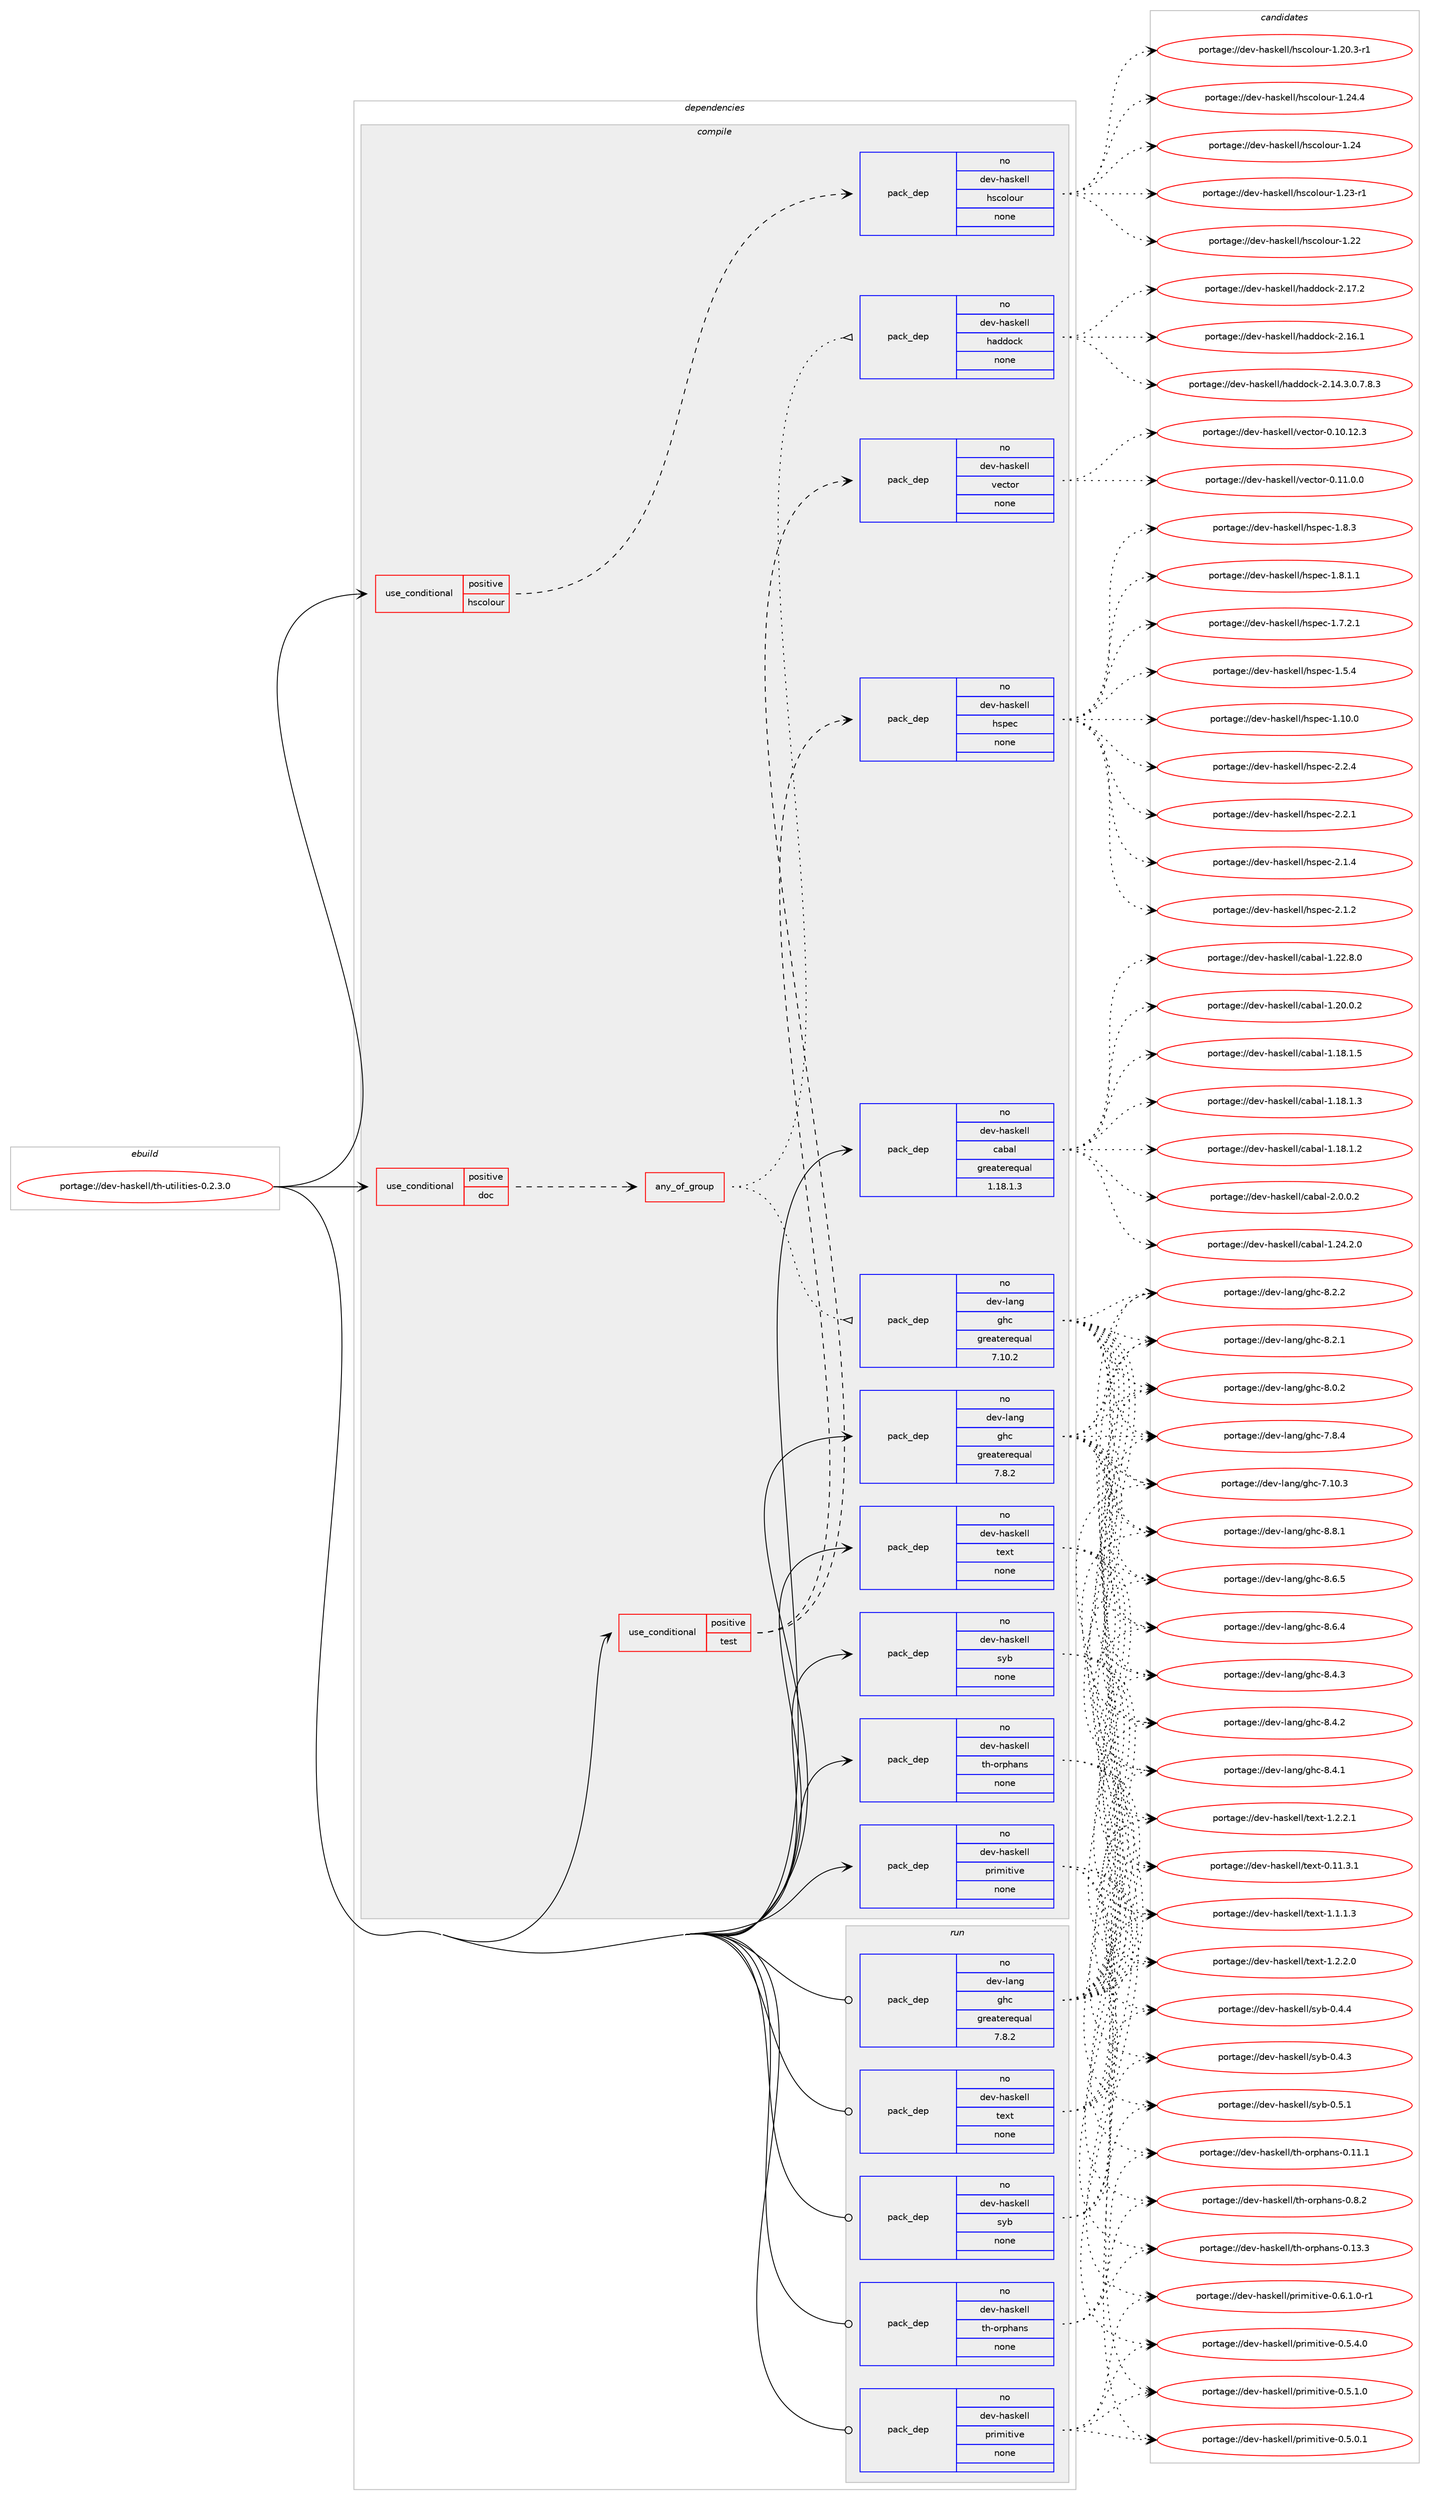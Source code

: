 digraph prolog {

# *************
# Graph options
# *************

newrank=true;
concentrate=true;
compound=true;
graph [rankdir=LR,fontname=Helvetica,fontsize=10,ranksep=1.5];#, ranksep=2.5, nodesep=0.2];
edge  [arrowhead=vee];
node  [fontname=Helvetica,fontsize=10];

# **********
# The ebuild
# **********

subgraph cluster_leftcol {
color=gray;
label=<<i>ebuild</i>>;
id [label="portage://dev-haskell/th-utilities-0.2.3.0", color=red, width=4, href="../dev-haskell/th-utilities-0.2.3.0.svg"];
}

# ****************
# The dependencies
# ****************

subgraph cluster_midcol {
color=gray;
label=<<i>dependencies</i>>;
subgraph cluster_compile {
fillcolor="#eeeeee";
style=filled;
label=<<i>compile</i>>;
subgraph cond131303 {
dependency541449 [label=<<TABLE BORDER="0" CELLBORDER="1" CELLSPACING="0" CELLPADDING="4"><TR><TD ROWSPAN="3" CELLPADDING="10">use_conditional</TD></TR><TR><TD>positive</TD></TR><TR><TD>doc</TD></TR></TABLE>>, shape=none, color=red];
subgraph any5597 {
dependency541450 [label=<<TABLE BORDER="0" CELLBORDER="1" CELLSPACING="0" CELLPADDING="4"><TR><TD CELLPADDING="10">any_of_group</TD></TR></TABLE>>, shape=none, color=red];subgraph pack404312 {
dependency541451 [label=<<TABLE BORDER="0" CELLBORDER="1" CELLSPACING="0" CELLPADDING="4" WIDTH="220"><TR><TD ROWSPAN="6" CELLPADDING="30">pack_dep</TD></TR><TR><TD WIDTH="110">no</TD></TR><TR><TD>dev-haskell</TD></TR><TR><TD>haddock</TD></TR><TR><TD>none</TD></TR><TR><TD></TD></TR></TABLE>>, shape=none, color=blue];
}
dependency541450:e -> dependency541451:w [weight=20,style="dotted",arrowhead="oinv"];
subgraph pack404313 {
dependency541452 [label=<<TABLE BORDER="0" CELLBORDER="1" CELLSPACING="0" CELLPADDING="4" WIDTH="220"><TR><TD ROWSPAN="6" CELLPADDING="30">pack_dep</TD></TR><TR><TD WIDTH="110">no</TD></TR><TR><TD>dev-lang</TD></TR><TR><TD>ghc</TD></TR><TR><TD>greaterequal</TD></TR><TR><TD>7.10.2</TD></TR></TABLE>>, shape=none, color=blue];
}
dependency541450:e -> dependency541452:w [weight=20,style="dotted",arrowhead="oinv"];
}
dependency541449:e -> dependency541450:w [weight=20,style="dashed",arrowhead="vee"];
}
id:e -> dependency541449:w [weight=20,style="solid",arrowhead="vee"];
subgraph cond131304 {
dependency541453 [label=<<TABLE BORDER="0" CELLBORDER="1" CELLSPACING="0" CELLPADDING="4"><TR><TD ROWSPAN="3" CELLPADDING="10">use_conditional</TD></TR><TR><TD>positive</TD></TR><TR><TD>hscolour</TD></TR></TABLE>>, shape=none, color=red];
subgraph pack404314 {
dependency541454 [label=<<TABLE BORDER="0" CELLBORDER="1" CELLSPACING="0" CELLPADDING="4" WIDTH="220"><TR><TD ROWSPAN="6" CELLPADDING="30">pack_dep</TD></TR><TR><TD WIDTH="110">no</TD></TR><TR><TD>dev-haskell</TD></TR><TR><TD>hscolour</TD></TR><TR><TD>none</TD></TR><TR><TD></TD></TR></TABLE>>, shape=none, color=blue];
}
dependency541453:e -> dependency541454:w [weight=20,style="dashed",arrowhead="vee"];
}
id:e -> dependency541453:w [weight=20,style="solid",arrowhead="vee"];
subgraph cond131305 {
dependency541455 [label=<<TABLE BORDER="0" CELLBORDER="1" CELLSPACING="0" CELLPADDING="4"><TR><TD ROWSPAN="3" CELLPADDING="10">use_conditional</TD></TR><TR><TD>positive</TD></TR><TR><TD>test</TD></TR></TABLE>>, shape=none, color=red];
subgraph pack404315 {
dependency541456 [label=<<TABLE BORDER="0" CELLBORDER="1" CELLSPACING="0" CELLPADDING="4" WIDTH="220"><TR><TD ROWSPAN="6" CELLPADDING="30">pack_dep</TD></TR><TR><TD WIDTH="110">no</TD></TR><TR><TD>dev-haskell</TD></TR><TR><TD>hspec</TD></TR><TR><TD>none</TD></TR><TR><TD></TD></TR></TABLE>>, shape=none, color=blue];
}
dependency541455:e -> dependency541456:w [weight=20,style="dashed",arrowhead="vee"];
subgraph pack404316 {
dependency541457 [label=<<TABLE BORDER="0" CELLBORDER="1" CELLSPACING="0" CELLPADDING="4" WIDTH="220"><TR><TD ROWSPAN="6" CELLPADDING="30">pack_dep</TD></TR><TR><TD WIDTH="110">no</TD></TR><TR><TD>dev-haskell</TD></TR><TR><TD>vector</TD></TR><TR><TD>none</TD></TR><TR><TD></TD></TR></TABLE>>, shape=none, color=blue];
}
dependency541455:e -> dependency541457:w [weight=20,style="dashed",arrowhead="vee"];
}
id:e -> dependency541455:w [weight=20,style="solid",arrowhead="vee"];
subgraph pack404317 {
dependency541458 [label=<<TABLE BORDER="0" CELLBORDER="1" CELLSPACING="0" CELLPADDING="4" WIDTH="220"><TR><TD ROWSPAN="6" CELLPADDING="30">pack_dep</TD></TR><TR><TD WIDTH="110">no</TD></TR><TR><TD>dev-haskell</TD></TR><TR><TD>cabal</TD></TR><TR><TD>greaterequal</TD></TR><TR><TD>1.18.1.3</TD></TR></TABLE>>, shape=none, color=blue];
}
id:e -> dependency541458:w [weight=20,style="solid",arrowhead="vee"];
subgraph pack404318 {
dependency541459 [label=<<TABLE BORDER="0" CELLBORDER="1" CELLSPACING="0" CELLPADDING="4" WIDTH="220"><TR><TD ROWSPAN="6" CELLPADDING="30">pack_dep</TD></TR><TR><TD WIDTH="110">no</TD></TR><TR><TD>dev-haskell</TD></TR><TR><TD>primitive</TD></TR><TR><TD>none</TD></TR><TR><TD></TD></TR></TABLE>>, shape=none, color=blue];
}
id:e -> dependency541459:w [weight=20,style="solid",arrowhead="vee"];
subgraph pack404319 {
dependency541460 [label=<<TABLE BORDER="0" CELLBORDER="1" CELLSPACING="0" CELLPADDING="4" WIDTH="220"><TR><TD ROWSPAN="6" CELLPADDING="30">pack_dep</TD></TR><TR><TD WIDTH="110">no</TD></TR><TR><TD>dev-haskell</TD></TR><TR><TD>syb</TD></TR><TR><TD>none</TD></TR><TR><TD></TD></TR></TABLE>>, shape=none, color=blue];
}
id:e -> dependency541460:w [weight=20,style="solid",arrowhead="vee"];
subgraph pack404320 {
dependency541461 [label=<<TABLE BORDER="0" CELLBORDER="1" CELLSPACING="0" CELLPADDING="4" WIDTH="220"><TR><TD ROWSPAN="6" CELLPADDING="30">pack_dep</TD></TR><TR><TD WIDTH="110">no</TD></TR><TR><TD>dev-haskell</TD></TR><TR><TD>text</TD></TR><TR><TD>none</TD></TR><TR><TD></TD></TR></TABLE>>, shape=none, color=blue];
}
id:e -> dependency541461:w [weight=20,style="solid",arrowhead="vee"];
subgraph pack404321 {
dependency541462 [label=<<TABLE BORDER="0" CELLBORDER="1" CELLSPACING="0" CELLPADDING="4" WIDTH="220"><TR><TD ROWSPAN="6" CELLPADDING="30">pack_dep</TD></TR><TR><TD WIDTH="110">no</TD></TR><TR><TD>dev-haskell</TD></TR><TR><TD>th-orphans</TD></TR><TR><TD>none</TD></TR><TR><TD></TD></TR></TABLE>>, shape=none, color=blue];
}
id:e -> dependency541462:w [weight=20,style="solid",arrowhead="vee"];
subgraph pack404322 {
dependency541463 [label=<<TABLE BORDER="0" CELLBORDER="1" CELLSPACING="0" CELLPADDING="4" WIDTH="220"><TR><TD ROWSPAN="6" CELLPADDING="30">pack_dep</TD></TR><TR><TD WIDTH="110">no</TD></TR><TR><TD>dev-lang</TD></TR><TR><TD>ghc</TD></TR><TR><TD>greaterequal</TD></TR><TR><TD>7.8.2</TD></TR></TABLE>>, shape=none, color=blue];
}
id:e -> dependency541463:w [weight=20,style="solid",arrowhead="vee"];
}
subgraph cluster_compileandrun {
fillcolor="#eeeeee";
style=filled;
label=<<i>compile and run</i>>;
}
subgraph cluster_run {
fillcolor="#eeeeee";
style=filled;
label=<<i>run</i>>;
subgraph pack404323 {
dependency541464 [label=<<TABLE BORDER="0" CELLBORDER="1" CELLSPACING="0" CELLPADDING="4" WIDTH="220"><TR><TD ROWSPAN="6" CELLPADDING="30">pack_dep</TD></TR><TR><TD WIDTH="110">no</TD></TR><TR><TD>dev-haskell</TD></TR><TR><TD>primitive</TD></TR><TR><TD>none</TD></TR><TR><TD></TD></TR></TABLE>>, shape=none, color=blue];
}
id:e -> dependency541464:w [weight=20,style="solid",arrowhead="odot"];
subgraph pack404324 {
dependency541465 [label=<<TABLE BORDER="0" CELLBORDER="1" CELLSPACING="0" CELLPADDING="4" WIDTH="220"><TR><TD ROWSPAN="6" CELLPADDING="30">pack_dep</TD></TR><TR><TD WIDTH="110">no</TD></TR><TR><TD>dev-haskell</TD></TR><TR><TD>syb</TD></TR><TR><TD>none</TD></TR><TR><TD></TD></TR></TABLE>>, shape=none, color=blue];
}
id:e -> dependency541465:w [weight=20,style="solid",arrowhead="odot"];
subgraph pack404325 {
dependency541466 [label=<<TABLE BORDER="0" CELLBORDER="1" CELLSPACING="0" CELLPADDING="4" WIDTH="220"><TR><TD ROWSPAN="6" CELLPADDING="30">pack_dep</TD></TR><TR><TD WIDTH="110">no</TD></TR><TR><TD>dev-haskell</TD></TR><TR><TD>text</TD></TR><TR><TD>none</TD></TR><TR><TD></TD></TR></TABLE>>, shape=none, color=blue];
}
id:e -> dependency541466:w [weight=20,style="solid",arrowhead="odot"];
subgraph pack404326 {
dependency541467 [label=<<TABLE BORDER="0" CELLBORDER="1" CELLSPACING="0" CELLPADDING="4" WIDTH="220"><TR><TD ROWSPAN="6" CELLPADDING="30">pack_dep</TD></TR><TR><TD WIDTH="110">no</TD></TR><TR><TD>dev-haskell</TD></TR><TR><TD>th-orphans</TD></TR><TR><TD>none</TD></TR><TR><TD></TD></TR></TABLE>>, shape=none, color=blue];
}
id:e -> dependency541467:w [weight=20,style="solid",arrowhead="odot"];
subgraph pack404327 {
dependency541468 [label=<<TABLE BORDER="0" CELLBORDER="1" CELLSPACING="0" CELLPADDING="4" WIDTH="220"><TR><TD ROWSPAN="6" CELLPADDING="30">pack_dep</TD></TR><TR><TD WIDTH="110">no</TD></TR><TR><TD>dev-lang</TD></TR><TR><TD>ghc</TD></TR><TR><TD>greaterequal</TD></TR><TR><TD>7.8.2</TD></TR></TABLE>>, shape=none, color=blue];
}
id:e -> dependency541468:w [weight=20,style="solid",arrowhead="odot"];
}
}

# **************
# The candidates
# **************

subgraph cluster_choices {
rank=same;
color=gray;
label=<<i>candidates</i>>;

subgraph choice404312 {
color=black;
nodesep=1;
choice100101118451049711510710110810847104971001001119910745504649554650 [label="portage://dev-haskell/haddock-2.17.2", color=red, width=4,href="../dev-haskell/haddock-2.17.2.svg"];
choice100101118451049711510710110810847104971001001119910745504649544649 [label="portage://dev-haskell/haddock-2.16.1", color=red, width=4,href="../dev-haskell/haddock-2.16.1.svg"];
choice1001011184510497115107101108108471049710010011199107455046495246514648465546564651 [label="portage://dev-haskell/haddock-2.14.3.0.7.8.3", color=red, width=4,href="../dev-haskell/haddock-2.14.3.0.7.8.3.svg"];
dependency541451:e -> choice100101118451049711510710110810847104971001001119910745504649554650:w [style=dotted,weight="100"];
dependency541451:e -> choice100101118451049711510710110810847104971001001119910745504649544649:w [style=dotted,weight="100"];
dependency541451:e -> choice1001011184510497115107101108108471049710010011199107455046495246514648465546564651:w [style=dotted,weight="100"];
}
subgraph choice404313 {
color=black;
nodesep=1;
choice10010111845108971101034710310499455646564649 [label="portage://dev-lang/ghc-8.8.1", color=red, width=4,href="../dev-lang/ghc-8.8.1.svg"];
choice10010111845108971101034710310499455646544653 [label="portage://dev-lang/ghc-8.6.5", color=red, width=4,href="../dev-lang/ghc-8.6.5.svg"];
choice10010111845108971101034710310499455646544652 [label="portage://dev-lang/ghc-8.6.4", color=red, width=4,href="../dev-lang/ghc-8.6.4.svg"];
choice10010111845108971101034710310499455646524651 [label="portage://dev-lang/ghc-8.4.3", color=red, width=4,href="../dev-lang/ghc-8.4.3.svg"];
choice10010111845108971101034710310499455646524650 [label="portage://dev-lang/ghc-8.4.2", color=red, width=4,href="../dev-lang/ghc-8.4.2.svg"];
choice10010111845108971101034710310499455646524649 [label="portage://dev-lang/ghc-8.4.1", color=red, width=4,href="../dev-lang/ghc-8.4.1.svg"];
choice10010111845108971101034710310499455646504650 [label="portage://dev-lang/ghc-8.2.2", color=red, width=4,href="../dev-lang/ghc-8.2.2.svg"];
choice10010111845108971101034710310499455646504649 [label="portage://dev-lang/ghc-8.2.1", color=red, width=4,href="../dev-lang/ghc-8.2.1.svg"];
choice10010111845108971101034710310499455646484650 [label="portage://dev-lang/ghc-8.0.2", color=red, width=4,href="../dev-lang/ghc-8.0.2.svg"];
choice10010111845108971101034710310499455546564652 [label="portage://dev-lang/ghc-7.8.4", color=red, width=4,href="../dev-lang/ghc-7.8.4.svg"];
choice1001011184510897110103471031049945554649484651 [label="portage://dev-lang/ghc-7.10.3", color=red, width=4,href="../dev-lang/ghc-7.10.3.svg"];
dependency541452:e -> choice10010111845108971101034710310499455646564649:w [style=dotted,weight="100"];
dependency541452:e -> choice10010111845108971101034710310499455646544653:w [style=dotted,weight="100"];
dependency541452:e -> choice10010111845108971101034710310499455646544652:w [style=dotted,weight="100"];
dependency541452:e -> choice10010111845108971101034710310499455646524651:w [style=dotted,weight="100"];
dependency541452:e -> choice10010111845108971101034710310499455646524650:w [style=dotted,weight="100"];
dependency541452:e -> choice10010111845108971101034710310499455646524649:w [style=dotted,weight="100"];
dependency541452:e -> choice10010111845108971101034710310499455646504650:w [style=dotted,weight="100"];
dependency541452:e -> choice10010111845108971101034710310499455646504649:w [style=dotted,weight="100"];
dependency541452:e -> choice10010111845108971101034710310499455646484650:w [style=dotted,weight="100"];
dependency541452:e -> choice10010111845108971101034710310499455546564652:w [style=dotted,weight="100"];
dependency541452:e -> choice1001011184510897110103471031049945554649484651:w [style=dotted,weight="100"];
}
subgraph choice404314 {
color=black;
nodesep=1;
choice1001011184510497115107101108108471041159911110811111711445494650524652 [label="portage://dev-haskell/hscolour-1.24.4", color=red, width=4,href="../dev-haskell/hscolour-1.24.4.svg"];
choice100101118451049711510710110810847104115991111081111171144549465052 [label="portage://dev-haskell/hscolour-1.24", color=red, width=4,href="../dev-haskell/hscolour-1.24.svg"];
choice1001011184510497115107101108108471041159911110811111711445494650514511449 [label="portage://dev-haskell/hscolour-1.23-r1", color=red, width=4,href="../dev-haskell/hscolour-1.23-r1.svg"];
choice100101118451049711510710110810847104115991111081111171144549465050 [label="portage://dev-haskell/hscolour-1.22", color=red, width=4,href="../dev-haskell/hscolour-1.22.svg"];
choice10010111845104971151071011081084710411599111108111117114454946504846514511449 [label="portage://dev-haskell/hscolour-1.20.3-r1", color=red, width=4,href="../dev-haskell/hscolour-1.20.3-r1.svg"];
dependency541454:e -> choice1001011184510497115107101108108471041159911110811111711445494650524652:w [style=dotted,weight="100"];
dependency541454:e -> choice100101118451049711510710110810847104115991111081111171144549465052:w [style=dotted,weight="100"];
dependency541454:e -> choice1001011184510497115107101108108471041159911110811111711445494650514511449:w [style=dotted,weight="100"];
dependency541454:e -> choice100101118451049711510710110810847104115991111081111171144549465050:w [style=dotted,weight="100"];
dependency541454:e -> choice10010111845104971151071011081084710411599111108111117114454946504846514511449:w [style=dotted,weight="100"];
}
subgraph choice404315 {
color=black;
nodesep=1;
choice10010111845104971151071011081084710411511210199455046504652 [label="portage://dev-haskell/hspec-2.2.4", color=red, width=4,href="../dev-haskell/hspec-2.2.4.svg"];
choice10010111845104971151071011081084710411511210199455046504649 [label="portage://dev-haskell/hspec-2.2.1", color=red, width=4,href="../dev-haskell/hspec-2.2.1.svg"];
choice10010111845104971151071011081084710411511210199455046494652 [label="portage://dev-haskell/hspec-2.1.4", color=red, width=4,href="../dev-haskell/hspec-2.1.4.svg"];
choice10010111845104971151071011081084710411511210199455046494650 [label="portage://dev-haskell/hspec-2.1.2", color=red, width=4,href="../dev-haskell/hspec-2.1.2.svg"];
choice10010111845104971151071011081084710411511210199454946564651 [label="portage://dev-haskell/hspec-1.8.3", color=red, width=4,href="../dev-haskell/hspec-1.8.3.svg"];
choice100101118451049711510710110810847104115112101994549465646494649 [label="portage://dev-haskell/hspec-1.8.1.1", color=red, width=4,href="../dev-haskell/hspec-1.8.1.1.svg"];
choice100101118451049711510710110810847104115112101994549465546504649 [label="portage://dev-haskell/hspec-1.7.2.1", color=red, width=4,href="../dev-haskell/hspec-1.7.2.1.svg"];
choice10010111845104971151071011081084710411511210199454946534652 [label="portage://dev-haskell/hspec-1.5.4", color=red, width=4,href="../dev-haskell/hspec-1.5.4.svg"];
choice1001011184510497115107101108108471041151121019945494649484648 [label="portage://dev-haskell/hspec-1.10.0", color=red, width=4,href="../dev-haskell/hspec-1.10.0.svg"];
dependency541456:e -> choice10010111845104971151071011081084710411511210199455046504652:w [style=dotted,weight="100"];
dependency541456:e -> choice10010111845104971151071011081084710411511210199455046504649:w [style=dotted,weight="100"];
dependency541456:e -> choice10010111845104971151071011081084710411511210199455046494652:w [style=dotted,weight="100"];
dependency541456:e -> choice10010111845104971151071011081084710411511210199455046494650:w [style=dotted,weight="100"];
dependency541456:e -> choice10010111845104971151071011081084710411511210199454946564651:w [style=dotted,weight="100"];
dependency541456:e -> choice100101118451049711510710110810847104115112101994549465646494649:w [style=dotted,weight="100"];
dependency541456:e -> choice100101118451049711510710110810847104115112101994549465546504649:w [style=dotted,weight="100"];
dependency541456:e -> choice10010111845104971151071011081084710411511210199454946534652:w [style=dotted,weight="100"];
dependency541456:e -> choice1001011184510497115107101108108471041151121019945494649484648:w [style=dotted,weight="100"];
}
subgraph choice404316 {
color=black;
nodesep=1;
choice10010111845104971151071011081084711810199116111114454846494946484648 [label="portage://dev-haskell/vector-0.11.0.0", color=red, width=4,href="../dev-haskell/vector-0.11.0.0.svg"];
choice1001011184510497115107101108108471181019911611111445484649484649504651 [label="portage://dev-haskell/vector-0.10.12.3", color=red, width=4,href="../dev-haskell/vector-0.10.12.3.svg"];
dependency541457:e -> choice10010111845104971151071011081084711810199116111114454846494946484648:w [style=dotted,weight="100"];
dependency541457:e -> choice1001011184510497115107101108108471181019911611111445484649484649504651:w [style=dotted,weight="100"];
}
subgraph choice404317 {
color=black;
nodesep=1;
choice100101118451049711510710110810847999798971084550464846484650 [label="portage://dev-haskell/cabal-2.0.0.2", color=red, width=4,href="../dev-haskell/cabal-2.0.0.2.svg"];
choice10010111845104971151071011081084799979897108454946505246504648 [label="portage://dev-haskell/cabal-1.24.2.0", color=red, width=4,href="../dev-haskell/cabal-1.24.2.0.svg"];
choice10010111845104971151071011081084799979897108454946505046564648 [label="portage://dev-haskell/cabal-1.22.8.0", color=red, width=4,href="../dev-haskell/cabal-1.22.8.0.svg"];
choice10010111845104971151071011081084799979897108454946504846484650 [label="portage://dev-haskell/cabal-1.20.0.2", color=red, width=4,href="../dev-haskell/cabal-1.20.0.2.svg"];
choice10010111845104971151071011081084799979897108454946495646494653 [label="portage://dev-haskell/cabal-1.18.1.5", color=red, width=4,href="../dev-haskell/cabal-1.18.1.5.svg"];
choice10010111845104971151071011081084799979897108454946495646494651 [label="portage://dev-haskell/cabal-1.18.1.3", color=red, width=4,href="../dev-haskell/cabal-1.18.1.3.svg"];
choice10010111845104971151071011081084799979897108454946495646494650 [label="portage://dev-haskell/cabal-1.18.1.2", color=red, width=4,href="../dev-haskell/cabal-1.18.1.2.svg"];
dependency541458:e -> choice100101118451049711510710110810847999798971084550464846484650:w [style=dotted,weight="100"];
dependency541458:e -> choice10010111845104971151071011081084799979897108454946505246504648:w [style=dotted,weight="100"];
dependency541458:e -> choice10010111845104971151071011081084799979897108454946505046564648:w [style=dotted,weight="100"];
dependency541458:e -> choice10010111845104971151071011081084799979897108454946504846484650:w [style=dotted,weight="100"];
dependency541458:e -> choice10010111845104971151071011081084799979897108454946495646494653:w [style=dotted,weight="100"];
dependency541458:e -> choice10010111845104971151071011081084799979897108454946495646494651:w [style=dotted,weight="100"];
dependency541458:e -> choice10010111845104971151071011081084799979897108454946495646494650:w [style=dotted,weight="100"];
}
subgraph choice404318 {
color=black;
nodesep=1;
choice10010111845104971151071011081084711211410510910511610511810145484654464946484511449 [label="portage://dev-haskell/primitive-0.6.1.0-r1", color=red, width=4,href="../dev-haskell/primitive-0.6.1.0-r1.svg"];
choice1001011184510497115107101108108471121141051091051161051181014548465346524648 [label="portage://dev-haskell/primitive-0.5.4.0", color=red, width=4,href="../dev-haskell/primitive-0.5.4.0.svg"];
choice1001011184510497115107101108108471121141051091051161051181014548465346494648 [label="portage://dev-haskell/primitive-0.5.1.0", color=red, width=4,href="../dev-haskell/primitive-0.5.1.0.svg"];
choice1001011184510497115107101108108471121141051091051161051181014548465346484649 [label="portage://dev-haskell/primitive-0.5.0.1", color=red, width=4,href="../dev-haskell/primitive-0.5.0.1.svg"];
dependency541459:e -> choice10010111845104971151071011081084711211410510910511610511810145484654464946484511449:w [style=dotted,weight="100"];
dependency541459:e -> choice1001011184510497115107101108108471121141051091051161051181014548465346524648:w [style=dotted,weight="100"];
dependency541459:e -> choice1001011184510497115107101108108471121141051091051161051181014548465346494648:w [style=dotted,weight="100"];
dependency541459:e -> choice1001011184510497115107101108108471121141051091051161051181014548465346484649:w [style=dotted,weight="100"];
}
subgraph choice404319 {
color=black;
nodesep=1;
choice10010111845104971151071011081084711512198454846534649 [label="portage://dev-haskell/syb-0.5.1", color=red, width=4,href="../dev-haskell/syb-0.5.1.svg"];
choice10010111845104971151071011081084711512198454846524652 [label="portage://dev-haskell/syb-0.4.4", color=red, width=4,href="../dev-haskell/syb-0.4.4.svg"];
choice10010111845104971151071011081084711512198454846524651 [label="portage://dev-haskell/syb-0.4.3", color=red, width=4,href="../dev-haskell/syb-0.4.3.svg"];
dependency541460:e -> choice10010111845104971151071011081084711512198454846534649:w [style=dotted,weight="100"];
dependency541460:e -> choice10010111845104971151071011081084711512198454846524652:w [style=dotted,weight="100"];
dependency541460:e -> choice10010111845104971151071011081084711512198454846524651:w [style=dotted,weight="100"];
}
subgraph choice404320 {
color=black;
nodesep=1;
choice1001011184510497115107101108108471161011201164549465046504649 [label="portage://dev-haskell/text-1.2.2.1", color=red, width=4,href="../dev-haskell/text-1.2.2.1.svg"];
choice1001011184510497115107101108108471161011201164549465046504648 [label="portage://dev-haskell/text-1.2.2.0", color=red, width=4,href="../dev-haskell/text-1.2.2.0.svg"];
choice1001011184510497115107101108108471161011201164549464946494651 [label="portage://dev-haskell/text-1.1.1.3", color=red, width=4,href="../dev-haskell/text-1.1.1.3.svg"];
choice100101118451049711510710110810847116101120116454846494946514649 [label="portage://dev-haskell/text-0.11.3.1", color=red, width=4,href="../dev-haskell/text-0.11.3.1.svg"];
dependency541461:e -> choice1001011184510497115107101108108471161011201164549465046504649:w [style=dotted,weight="100"];
dependency541461:e -> choice1001011184510497115107101108108471161011201164549465046504648:w [style=dotted,weight="100"];
dependency541461:e -> choice1001011184510497115107101108108471161011201164549464946494651:w [style=dotted,weight="100"];
dependency541461:e -> choice100101118451049711510710110810847116101120116454846494946514649:w [style=dotted,weight="100"];
}
subgraph choice404321 {
color=black;
nodesep=1;
choice1001011184510497115107101108108471161044511111411210497110115454846564650 [label="portage://dev-haskell/th-orphans-0.8.2", color=red, width=4,href="../dev-haskell/th-orphans-0.8.2.svg"];
choice100101118451049711510710110810847116104451111141121049711011545484649514651 [label="portage://dev-haskell/th-orphans-0.13.3", color=red, width=4,href="../dev-haskell/th-orphans-0.13.3.svg"];
choice100101118451049711510710110810847116104451111141121049711011545484649494649 [label="portage://dev-haskell/th-orphans-0.11.1", color=red, width=4,href="../dev-haskell/th-orphans-0.11.1.svg"];
dependency541462:e -> choice1001011184510497115107101108108471161044511111411210497110115454846564650:w [style=dotted,weight="100"];
dependency541462:e -> choice100101118451049711510710110810847116104451111141121049711011545484649514651:w [style=dotted,weight="100"];
dependency541462:e -> choice100101118451049711510710110810847116104451111141121049711011545484649494649:w [style=dotted,weight="100"];
}
subgraph choice404322 {
color=black;
nodesep=1;
choice10010111845108971101034710310499455646564649 [label="portage://dev-lang/ghc-8.8.1", color=red, width=4,href="../dev-lang/ghc-8.8.1.svg"];
choice10010111845108971101034710310499455646544653 [label="portage://dev-lang/ghc-8.6.5", color=red, width=4,href="../dev-lang/ghc-8.6.5.svg"];
choice10010111845108971101034710310499455646544652 [label="portage://dev-lang/ghc-8.6.4", color=red, width=4,href="../dev-lang/ghc-8.6.4.svg"];
choice10010111845108971101034710310499455646524651 [label="portage://dev-lang/ghc-8.4.3", color=red, width=4,href="../dev-lang/ghc-8.4.3.svg"];
choice10010111845108971101034710310499455646524650 [label="portage://dev-lang/ghc-8.4.2", color=red, width=4,href="../dev-lang/ghc-8.4.2.svg"];
choice10010111845108971101034710310499455646524649 [label="portage://dev-lang/ghc-8.4.1", color=red, width=4,href="../dev-lang/ghc-8.4.1.svg"];
choice10010111845108971101034710310499455646504650 [label="portage://dev-lang/ghc-8.2.2", color=red, width=4,href="../dev-lang/ghc-8.2.2.svg"];
choice10010111845108971101034710310499455646504649 [label="portage://dev-lang/ghc-8.2.1", color=red, width=4,href="../dev-lang/ghc-8.2.1.svg"];
choice10010111845108971101034710310499455646484650 [label="portage://dev-lang/ghc-8.0.2", color=red, width=4,href="../dev-lang/ghc-8.0.2.svg"];
choice10010111845108971101034710310499455546564652 [label="portage://dev-lang/ghc-7.8.4", color=red, width=4,href="../dev-lang/ghc-7.8.4.svg"];
choice1001011184510897110103471031049945554649484651 [label="portage://dev-lang/ghc-7.10.3", color=red, width=4,href="../dev-lang/ghc-7.10.3.svg"];
dependency541463:e -> choice10010111845108971101034710310499455646564649:w [style=dotted,weight="100"];
dependency541463:e -> choice10010111845108971101034710310499455646544653:w [style=dotted,weight="100"];
dependency541463:e -> choice10010111845108971101034710310499455646544652:w [style=dotted,weight="100"];
dependency541463:e -> choice10010111845108971101034710310499455646524651:w [style=dotted,weight="100"];
dependency541463:e -> choice10010111845108971101034710310499455646524650:w [style=dotted,weight="100"];
dependency541463:e -> choice10010111845108971101034710310499455646524649:w [style=dotted,weight="100"];
dependency541463:e -> choice10010111845108971101034710310499455646504650:w [style=dotted,weight="100"];
dependency541463:e -> choice10010111845108971101034710310499455646504649:w [style=dotted,weight="100"];
dependency541463:e -> choice10010111845108971101034710310499455646484650:w [style=dotted,weight="100"];
dependency541463:e -> choice10010111845108971101034710310499455546564652:w [style=dotted,weight="100"];
dependency541463:e -> choice1001011184510897110103471031049945554649484651:w [style=dotted,weight="100"];
}
subgraph choice404323 {
color=black;
nodesep=1;
choice10010111845104971151071011081084711211410510910511610511810145484654464946484511449 [label="portage://dev-haskell/primitive-0.6.1.0-r1", color=red, width=4,href="../dev-haskell/primitive-0.6.1.0-r1.svg"];
choice1001011184510497115107101108108471121141051091051161051181014548465346524648 [label="portage://dev-haskell/primitive-0.5.4.0", color=red, width=4,href="../dev-haskell/primitive-0.5.4.0.svg"];
choice1001011184510497115107101108108471121141051091051161051181014548465346494648 [label="portage://dev-haskell/primitive-0.5.1.0", color=red, width=4,href="../dev-haskell/primitive-0.5.1.0.svg"];
choice1001011184510497115107101108108471121141051091051161051181014548465346484649 [label="portage://dev-haskell/primitive-0.5.0.1", color=red, width=4,href="../dev-haskell/primitive-0.5.0.1.svg"];
dependency541464:e -> choice10010111845104971151071011081084711211410510910511610511810145484654464946484511449:w [style=dotted,weight="100"];
dependency541464:e -> choice1001011184510497115107101108108471121141051091051161051181014548465346524648:w [style=dotted,weight="100"];
dependency541464:e -> choice1001011184510497115107101108108471121141051091051161051181014548465346494648:w [style=dotted,weight="100"];
dependency541464:e -> choice1001011184510497115107101108108471121141051091051161051181014548465346484649:w [style=dotted,weight="100"];
}
subgraph choice404324 {
color=black;
nodesep=1;
choice10010111845104971151071011081084711512198454846534649 [label="portage://dev-haskell/syb-0.5.1", color=red, width=4,href="../dev-haskell/syb-0.5.1.svg"];
choice10010111845104971151071011081084711512198454846524652 [label="portage://dev-haskell/syb-0.4.4", color=red, width=4,href="../dev-haskell/syb-0.4.4.svg"];
choice10010111845104971151071011081084711512198454846524651 [label="portage://dev-haskell/syb-0.4.3", color=red, width=4,href="../dev-haskell/syb-0.4.3.svg"];
dependency541465:e -> choice10010111845104971151071011081084711512198454846534649:w [style=dotted,weight="100"];
dependency541465:e -> choice10010111845104971151071011081084711512198454846524652:w [style=dotted,weight="100"];
dependency541465:e -> choice10010111845104971151071011081084711512198454846524651:w [style=dotted,weight="100"];
}
subgraph choice404325 {
color=black;
nodesep=1;
choice1001011184510497115107101108108471161011201164549465046504649 [label="portage://dev-haskell/text-1.2.2.1", color=red, width=4,href="../dev-haskell/text-1.2.2.1.svg"];
choice1001011184510497115107101108108471161011201164549465046504648 [label="portage://dev-haskell/text-1.2.2.0", color=red, width=4,href="../dev-haskell/text-1.2.2.0.svg"];
choice1001011184510497115107101108108471161011201164549464946494651 [label="portage://dev-haskell/text-1.1.1.3", color=red, width=4,href="../dev-haskell/text-1.1.1.3.svg"];
choice100101118451049711510710110810847116101120116454846494946514649 [label="portage://dev-haskell/text-0.11.3.1", color=red, width=4,href="../dev-haskell/text-0.11.3.1.svg"];
dependency541466:e -> choice1001011184510497115107101108108471161011201164549465046504649:w [style=dotted,weight="100"];
dependency541466:e -> choice1001011184510497115107101108108471161011201164549465046504648:w [style=dotted,weight="100"];
dependency541466:e -> choice1001011184510497115107101108108471161011201164549464946494651:w [style=dotted,weight="100"];
dependency541466:e -> choice100101118451049711510710110810847116101120116454846494946514649:w [style=dotted,weight="100"];
}
subgraph choice404326 {
color=black;
nodesep=1;
choice1001011184510497115107101108108471161044511111411210497110115454846564650 [label="portage://dev-haskell/th-orphans-0.8.2", color=red, width=4,href="../dev-haskell/th-orphans-0.8.2.svg"];
choice100101118451049711510710110810847116104451111141121049711011545484649514651 [label="portage://dev-haskell/th-orphans-0.13.3", color=red, width=4,href="../dev-haskell/th-orphans-0.13.3.svg"];
choice100101118451049711510710110810847116104451111141121049711011545484649494649 [label="portage://dev-haskell/th-orphans-0.11.1", color=red, width=4,href="../dev-haskell/th-orphans-0.11.1.svg"];
dependency541467:e -> choice1001011184510497115107101108108471161044511111411210497110115454846564650:w [style=dotted,weight="100"];
dependency541467:e -> choice100101118451049711510710110810847116104451111141121049711011545484649514651:w [style=dotted,weight="100"];
dependency541467:e -> choice100101118451049711510710110810847116104451111141121049711011545484649494649:w [style=dotted,weight="100"];
}
subgraph choice404327 {
color=black;
nodesep=1;
choice10010111845108971101034710310499455646564649 [label="portage://dev-lang/ghc-8.8.1", color=red, width=4,href="../dev-lang/ghc-8.8.1.svg"];
choice10010111845108971101034710310499455646544653 [label="portage://dev-lang/ghc-8.6.5", color=red, width=4,href="../dev-lang/ghc-8.6.5.svg"];
choice10010111845108971101034710310499455646544652 [label="portage://dev-lang/ghc-8.6.4", color=red, width=4,href="../dev-lang/ghc-8.6.4.svg"];
choice10010111845108971101034710310499455646524651 [label="portage://dev-lang/ghc-8.4.3", color=red, width=4,href="../dev-lang/ghc-8.4.3.svg"];
choice10010111845108971101034710310499455646524650 [label="portage://dev-lang/ghc-8.4.2", color=red, width=4,href="../dev-lang/ghc-8.4.2.svg"];
choice10010111845108971101034710310499455646524649 [label="portage://dev-lang/ghc-8.4.1", color=red, width=4,href="../dev-lang/ghc-8.4.1.svg"];
choice10010111845108971101034710310499455646504650 [label="portage://dev-lang/ghc-8.2.2", color=red, width=4,href="../dev-lang/ghc-8.2.2.svg"];
choice10010111845108971101034710310499455646504649 [label="portage://dev-lang/ghc-8.2.1", color=red, width=4,href="../dev-lang/ghc-8.2.1.svg"];
choice10010111845108971101034710310499455646484650 [label="portage://dev-lang/ghc-8.0.2", color=red, width=4,href="../dev-lang/ghc-8.0.2.svg"];
choice10010111845108971101034710310499455546564652 [label="portage://dev-lang/ghc-7.8.4", color=red, width=4,href="../dev-lang/ghc-7.8.4.svg"];
choice1001011184510897110103471031049945554649484651 [label="portage://dev-lang/ghc-7.10.3", color=red, width=4,href="../dev-lang/ghc-7.10.3.svg"];
dependency541468:e -> choice10010111845108971101034710310499455646564649:w [style=dotted,weight="100"];
dependency541468:e -> choice10010111845108971101034710310499455646544653:w [style=dotted,weight="100"];
dependency541468:e -> choice10010111845108971101034710310499455646544652:w [style=dotted,weight="100"];
dependency541468:e -> choice10010111845108971101034710310499455646524651:w [style=dotted,weight="100"];
dependency541468:e -> choice10010111845108971101034710310499455646524650:w [style=dotted,weight="100"];
dependency541468:e -> choice10010111845108971101034710310499455646524649:w [style=dotted,weight="100"];
dependency541468:e -> choice10010111845108971101034710310499455646504650:w [style=dotted,weight="100"];
dependency541468:e -> choice10010111845108971101034710310499455646504649:w [style=dotted,weight="100"];
dependency541468:e -> choice10010111845108971101034710310499455646484650:w [style=dotted,weight="100"];
dependency541468:e -> choice10010111845108971101034710310499455546564652:w [style=dotted,weight="100"];
dependency541468:e -> choice1001011184510897110103471031049945554649484651:w [style=dotted,weight="100"];
}
}

}
